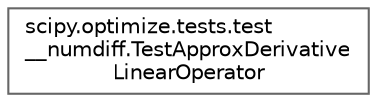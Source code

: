 digraph "Graphical Class Hierarchy"
{
 // LATEX_PDF_SIZE
  bgcolor="transparent";
  edge [fontname=Helvetica,fontsize=10,labelfontname=Helvetica,labelfontsize=10];
  node [fontname=Helvetica,fontsize=10,shape=box,height=0.2,width=0.4];
  rankdir="LR";
  Node0 [id="Node000000",label="scipy.optimize.tests.test\l__numdiff.TestApproxDerivative\lLinearOperator",height=0.2,width=0.4,color="grey40", fillcolor="white", style="filled",URL="$d6/de2/classscipy_1_1optimize_1_1tests_1_1test____numdiff_1_1TestApproxDerivativeLinearOperator.html",tooltip=" "];
}
